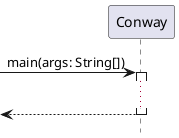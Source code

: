 @startuml

hide footbox

participant "Conway" as C

[-> C: main(args: String[])
activate C
    ...
    [<-- C:
deactivate C

@enduml

